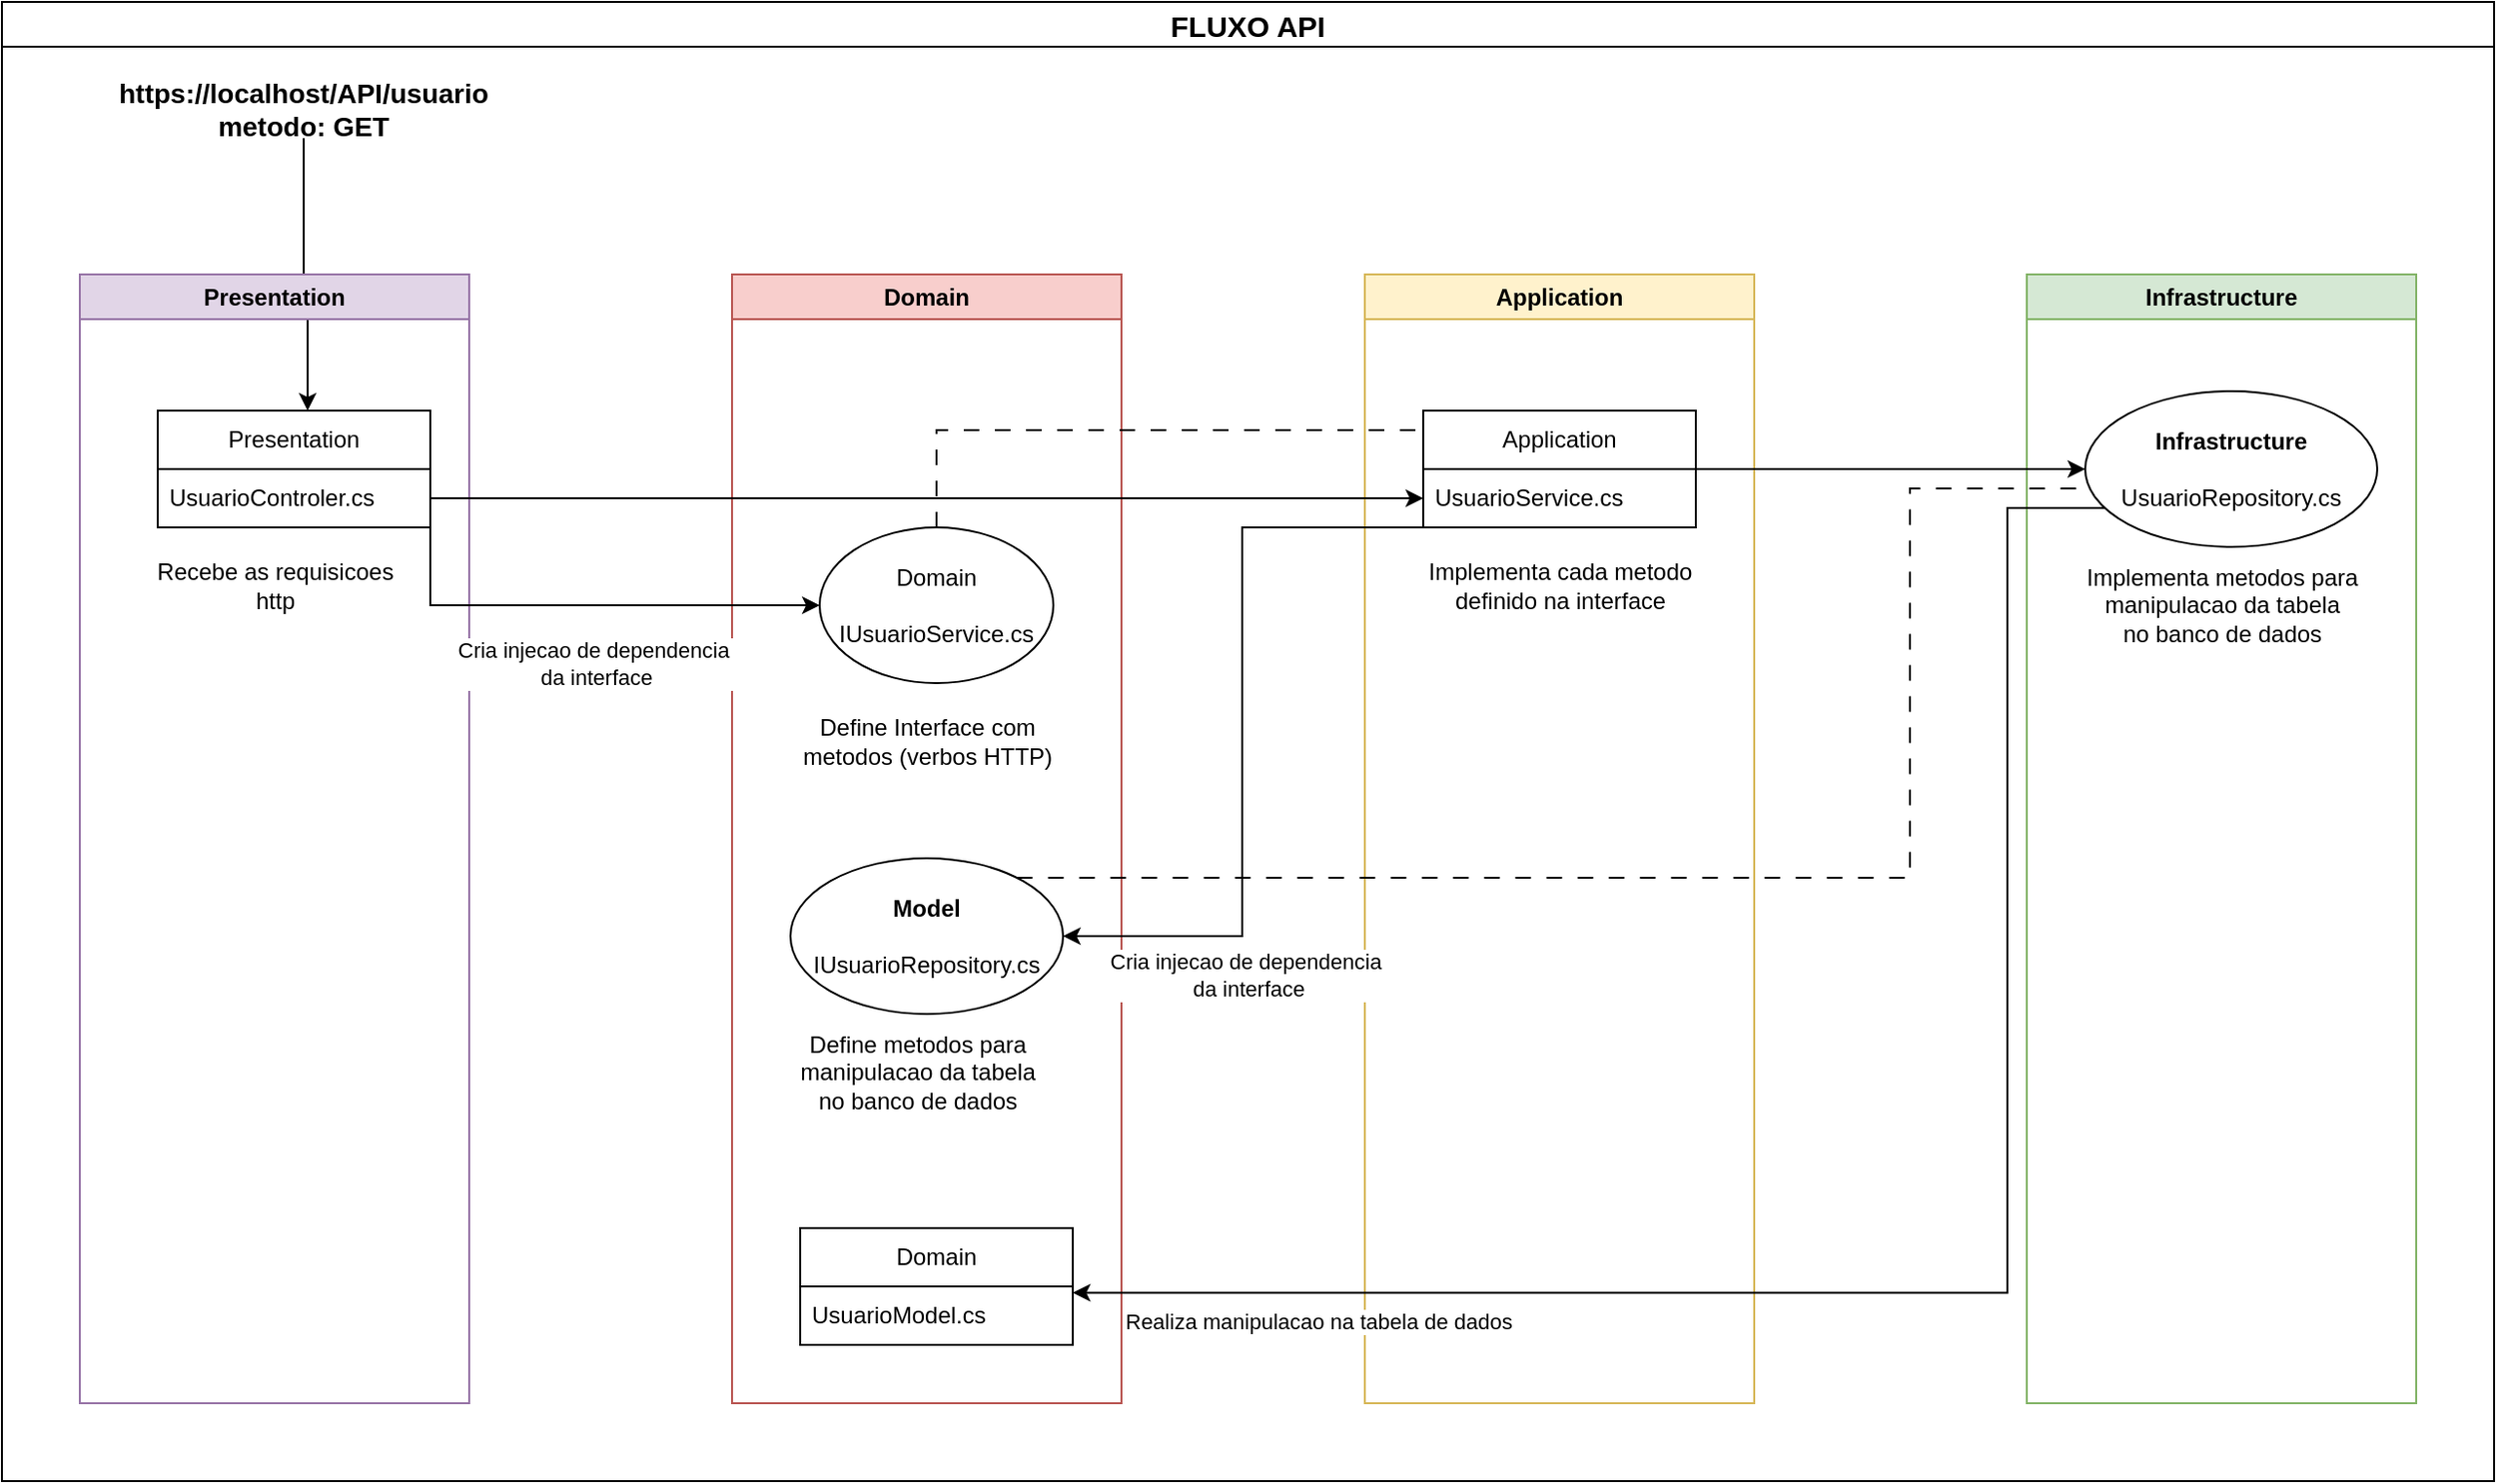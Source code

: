 <mxfile version="24.7.14">
  <diagram name="Page-1" id="_4uO2gtmc7-qXicQ9ZDp">
    <mxGraphModel dx="1687" dy="2025" grid="1" gridSize="10" guides="1" tooltips="1" connect="1" arrows="1" fold="1" page="1" pageScale="1" pageWidth="850" pageHeight="1100" math="0" shadow="0">
      <root>
        <mxCell id="0" />
        <mxCell id="1" parent="0" />
        <mxCell id="fK04wbwXrZtSwDWcRZAW-6" value="&lt;b&gt;&lt;font style=&quot;font-size: 14px;&quot;&gt;https://localhost/API/usuario&lt;br&gt;metodo: GET&lt;/font&gt;&lt;/b&gt;" style="text;html=1;align=center;verticalAlign=middle;whiteSpace=wrap;rounded=0;" vertex="1" parent="1">
          <mxGeometry x="180" y="10" width="190" height="30" as="geometry" />
        </mxCell>
        <mxCell id="fK04wbwXrZtSwDWcRZAW-10" style="edgeStyle=orthogonalEdgeStyle;rounded=0;orthogonalLoop=1;jettySize=auto;html=1;exitX=0.5;exitY=1;exitDx=0;exitDy=0;entryX=0.55;entryY=0;entryDx=0;entryDy=0;entryPerimeter=0;" edge="1" parent="1" source="fK04wbwXrZtSwDWcRZAW-6" target="fK04wbwXrZtSwDWcRZAW-8">
          <mxGeometry relative="1" as="geometry" />
        </mxCell>
        <mxCell id="fK04wbwXrZtSwDWcRZAW-20" value="Presentation" style="swimlane;whiteSpace=wrap;html=1;fillColor=#e1d5e7;strokeColor=#9673a6;" vertex="1" parent="1">
          <mxGeometry x="160" y="110" width="200" height="580" as="geometry" />
        </mxCell>
        <mxCell id="fK04wbwXrZtSwDWcRZAW-8" value="Presentation" style="swimlane;fontStyle=0;childLayout=stackLayout;horizontal=1;startSize=30;horizontalStack=0;resizeParent=1;resizeParentMax=0;resizeLast=0;collapsible=1;marginBottom=0;whiteSpace=wrap;html=1;" vertex="1" parent="fK04wbwXrZtSwDWcRZAW-20">
          <mxGeometry x="40" y="70" width="140" height="60" as="geometry" />
        </mxCell>
        <mxCell id="fK04wbwXrZtSwDWcRZAW-9" value="UsuarioControler.cs" style="text;strokeColor=none;fillColor=none;align=left;verticalAlign=middle;spacingLeft=4;spacingRight=4;overflow=hidden;points=[[0,0.5],[1,0.5]];portConstraint=eastwest;rotatable=0;whiteSpace=wrap;html=1;" vertex="1" parent="fK04wbwXrZtSwDWcRZAW-8">
          <mxGeometry y="30" width="140" height="30" as="geometry" />
        </mxCell>
        <mxCell id="fK04wbwXrZtSwDWcRZAW-33" value="Recebe as requisicoes&lt;br&gt;http" style="text;html=1;align=center;verticalAlign=middle;resizable=0;points=[];autosize=1;strokeColor=none;fillColor=none;" vertex="1" parent="fK04wbwXrZtSwDWcRZAW-20">
          <mxGeometry x="30" y="140" width="140" height="40" as="geometry" />
        </mxCell>
        <mxCell id="fK04wbwXrZtSwDWcRZAW-21" value="Domain" style="swimlane;whiteSpace=wrap;html=1;fillColor=#f8cecc;strokeColor=#b85450;" vertex="1" parent="1">
          <mxGeometry x="495" y="110" width="200" height="580" as="geometry" />
        </mxCell>
        <mxCell id="fK04wbwXrZtSwDWcRZAW-26" value="&lt;span style=&quot;font-weight: 700;&quot;&gt;Model&lt;/span&gt;&lt;br&gt;&lt;br&gt;IUsuarioRepository.cs" style="ellipse;whiteSpace=wrap;html=1;" vertex="1" parent="fK04wbwXrZtSwDWcRZAW-21">
          <mxGeometry x="30" y="300" width="140" height="80" as="geometry" />
        </mxCell>
        <mxCell id="fK04wbwXrZtSwDWcRZAW-27" value="Define metodos para&lt;br&gt;manipulacao da tabela&lt;br&gt;no banco de dados" style="text;html=1;align=center;verticalAlign=middle;resizable=0;points=[];autosize=1;strokeColor=none;fillColor=none;" vertex="1" parent="fK04wbwXrZtSwDWcRZAW-21">
          <mxGeometry x="25" y="380" width="140" height="60" as="geometry" />
        </mxCell>
        <mxCell id="fK04wbwXrZtSwDWcRZAW-11" value="Domain&lt;br&gt;&lt;br&gt;IUsuarioService.cs" style="ellipse;whiteSpace=wrap;html=1;" vertex="1" parent="fK04wbwXrZtSwDWcRZAW-21">
          <mxGeometry x="45" y="130" width="120" height="80" as="geometry" />
        </mxCell>
        <mxCell id="fK04wbwXrZtSwDWcRZAW-13" value="Define Interface com&lt;br&gt;metodos (verbos HTTP)" style="text;html=1;align=center;verticalAlign=middle;resizable=0;points=[];autosize=1;strokeColor=none;fillColor=none;" vertex="1" parent="fK04wbwXrZtSwDWcRZAW-21">
          <mxGeometry x="25" y="220" width="150" height="40" as="geometry" />
        </mxCell>
        <mxCell id="fK04wbwXrZtSwDWcRZAW-2" value="Domain" style="swimlane;fontStyle=0;childLayout=stackLayout;horizontal=1;startSize=30;horizontalStack=0;resizeParent=1;resizeParentMax=0;resizeLast=0;collapsible=1;marginBottom=0;whiteSpace=wrap;html=1;" vertex="1" parent="fK04wbwXrZtSwDWcRZAW-21">
          <mxGeometry x="35" y="490" width="140" height="60" as="geometry" />
        </mxCell>
        <mxCell id="fK04wbwXrZtSwDWcRZAW-3" value="UsuarioModel.cs" style="text;strokeColor=none;fillColor=none;align=left;verticalAlign=middle;spacingLeft=4;spacingRight=4;overflow=hidden;points=[[0,0.5],[1,0.5]];portConstraint=eastwest;rotatable=0;whiteSpace=wrap;html=1;" vertex="1" parent="fK04wbwXrZtSwDWcRZAW-2">
          <mxGeometry y="30" width="140" height="30" as="geometry" />
        </mxCell>
        <mxCell id="fK04wbwXrZtSwDWcRZAW-22" value="Application" style="swimlane;whiteSpace=wrap;html=1;fillColor=#fff2cc;strokeColor=#d6b656;" vertex="1" parent="1">
          <mxGeometry x="820" y="110" width="200" height="580" as="geometry" />
        </mxCell>
        <mxCell id="fK04wbwXrZtSwDWcRZAW-17" value="Application" style="swimlane;fontStyle=0;childLayout=stackLayout;horizontal=1;startSize=30;horizontalStack=0;resizeParent=1;resizeParentMax=0;resizeLast=0;collapsible=1;marginBottom=0;whiteSpace=wrap;html=1;" vertex="1" parent="fK04wbwXrZtSwDWcRZAW-22">
          <mxGeometry x="30" y="70" width="140" height="60" as="geometry" />
        </mxCell>
        <mxCell id="fK04wbwXrZtSwDWcRZAW-18" value="&lt;span style=&quot;text-align: center;&quot;&gt;UsuarioService.cs&lt;/span&gt;" style="text;strokeColor=none;fillColor=none;align=left;verticalAlign=middle;spacingLeft=4;spacingRight=4;overflow=hidden;points=[[0,0.5],[1,0.5]];portConstraint=eastwest;rotatable=0;whiteSpace=wrap;html=1;" vertex="1" parent="fK04wbwXrZtSwDWcRZAW-17">
          <mxGeometry y="30" width="140" height="30" as="geometry" />
        </mxCell>
        <mxCell id="fK04wbwXrZtSwDWcRZAW-16" value="Implementa cada metodo&lt;br&gt;definido na interface" style="text;html=1;align=center;verticalAlign=middle;resizable=0;points=[];autosize=1;strokeColor=none;fillColor=none;" vertex="1" parent="fK04wbwXrZtSwDWcRZAW-22">
          <mxGeometry x="20" y="140" width="160" height="40" as="geometry" />
        </mxCell>
        <mxCell id="fK04wbwXrZtSwDWcRZAW-23" value="Infrastructure" style="swimlane;whiteSpace=wrap;html=1;fillColor=#d5e8d4;strokeColor=#82b366;" vertex="1" parent="1">
          <mxGeometry x="1160" y="110" width="200" height="580" as="geometry" />
        </mxCell>
        <mxCell id="fK04wbwXrZtSwDWcRZAW-24" value="&lt;span style=&quot;font-weight: 700;&quot;&gt;Infrastructure&lt;/span&gt;&lt;br&gt;&lt;br&gt;UsuarioRepository.cs" style="ellipse;whiteSpace=wrap;html=1;" vertex="1" parent="fK04wbwXrZtSwDWcRZAW-23">
          <mxGeometry x="30" y="60" width="150" height="80" as="geometry" />
        </mxCell>
        <mxCell id="fK04wbwXrZtSwDWcRZAW-25" value="Implementa metodos para&lt;br&gt;manipulacao da tabela&lt;br&gt;no banco de dados" style="text;html=1;align=center;verticalAlign=middle;resizable=0;points=[];autosize=1;strokeColor=none;fillColor=none;" vertex="1" parent="fK04wbwXrZtSwDWcRZAW-23">
          <mxGeometry x="20" y="140" width="160" height="60" as="geometry" />
        </mxCell>
        <mxCell id="fK04wbwXrZtSwDWcRZAW-31" style="edgeStyle=orthogonalEdgeStyle;rounded=0;orthogonalLoop=1;jettySize=auto;html=1;" edge="1" parent="1" source="fK04wbwXrZtSwDWcRZAW-9" target="fK04wbwXrZtSwDWcRZAW-18">
          <mxGeometry relative="1" as="geometry" />
        </mxCell>
        <mxCell id="fK04wbwXrZtSwDWcRZAW-32" style="edgeStyle=orthogonalEdgeStyle;rounded=0;orthogonalLoop=1;jettySize=auto;html=1;entryX=0;entryY=0.5;entryDx=0;entryDy=0;" edge="1" parent="1" source="fK04wbwXrZtSwDWcRZAW-9" target="fK04wbwXrZtSwDWcRZAW-11">
          <mxGeometry relative="1" as="geometry">
            <Array as="points">
              <mxPoint x="340" y="280" />
            </Array>
          </mxGeometry>
        </mxCell>
        <mxCell id="fK04wbwXrZtSwDWcRZAW-34" value="Cria injecao de dependencia&amp;nbsp;&lt;br&gt;da interface" style="edgeLabel;html=1;align=center;verticalAlign=middle;resizable=0;points=[];" vertex="1" connectable="0" parent="fK04wbwXrZtSwDWcRZAW-32">
          <mxGeometry x="0.135" y="3" relative="1" as="geometry">
            <mxPoint x="-11" y="33" as="offset" />
          </mxGeometry>
        </mxCell>
        <mxCell id="fK04wbwXrZtSwDWcRZAW-35" style="edgeStyle=orthogonalEdgeStyle;rounded=0;orthogonalLoop=1;jettySize=auto;html=1;entryX=1;entryY=0.5;entryDx=0;entryDy=0;" edge="1" parent="1" source="fK04wbwXrZtSwDWcRZAW-18" target="fK04wbwXrZtSwDWcRZAW-26">
          <mxGeometry relative="1" as="geometry">
            <Array as="points">
              <mxPoint x="757" y="240" />
              <mxPoint x="757" y="450" />
            </Array>
          </mxGeometry>
        </mxCell>
        <mxCell id="fK04wbwXrZtSwDWcRZAW-36" value="Cria injecao de dependencia&amp;nbsp;&lt;br&gt;da interface" style="edgeLabel;html=1;align=center;verticalAlign=middle;resizable=0;points=[];" vertex="1" connectable="0" parent="1">
          <mxGeometry x="760.001" y="470.0" as="geometry" />
        </mxCell>
        <mxCell id="fK04wbwXrZtSwDWcRZAW-37" style="edgeStyle=orthogonalEdgeStyle;rounded=0;orthogonalLoop=1;jettySize=auto;html=1;entryX=0;entryY=0.5;entryDx=0;entryDy=0;" edge="1" parent="1" source="fK04wbwXrZtSwDWcRZAW-17" target="fK04wbwXrZtSwDWcRZAW-24">
          <mxGeometry relative="1" as="geometry" />
        </mxCell>
        <mxCell id="fK04wbwXrZtSwDWcRZAW-38" style="edgeStyle=orthogonalEdgeStyle;rounded=0;orthogonalLoop=1;jettySize=auto;html=1;entryX=1;entryY=0.108;entryDx=0;entryDy=0;entryPerimeter=0;" edge="1" parent="1" source="fK04wbwXrZtSwDWcRZAW-24" target="fK04wbwXrZtSwDWcRZAW-3">
          <mxGeometry relative="1" as="geometry">
            <Array as="points">
              <mxPoint x="1150" y="230" />
              <mxPoint x="1150" y="633" />
            </Array>
          </mxGeometry>
        </mxCell>
        <mxCell id="fK04wbwXrZtSwDWcRZAW-39" value="Realiza manipulacao na tabela de dados" style="edgeLabel;html=1;align=center;verticalAlign=middle;resizable=0;points=[];" vertex="1" connectable="0" parent="1">
          <mxGeometry x="780.0" y="650.0" as="geometry">
            <mxPoint x="16" y="-2" as="offset" />
          </mxGeometry>
        </mxCell>
        <mxCell id="fK04wbwXrZtSwDWcRZAW-40" style="edgeStyle=orthogonalEdgeStyle;rounded=0;orthogonalLoop=1;jettySize=auto;html=1;entryX=0;entryY=0;entryDx=0;entryDy=0;endArrow=none;endFill=0;dashed=1;dashPattern=8 8;" edge="1" parent="1" source="fK04wbwXrZtSwDWcRZAW-11" target="fK04wbwXrZtSwDWcRZAW-17">
          <mxGeometry relative="1" as="geometry">
            <Array as="points">
              <mxPoint x="600" y="190" />
              <mxPoint x="850" y="190" />
            </Array>
          </mxGeometry>
        </mxCell>
        <mxCell id="fK04wbwXrZtSwDWcRZAW-41" style="edgeStyle=orthogonalEdgeStyle;rounded=0;orthogonalLoop=1;jettySize=auto;html=1;endArrow=none;endFill=0;dashed=1;dashPattern=8 8;" edge="1" parent="1" source="fK04wbwXrZtSwDWcRZAW-26" target="fK04wbwXrZtSwDWcRZAW-24">
          <mxGeometry relative="1" as="geometry">
            <Array as="points">
              <mxPoint x="1100" y="420" />
              <mxPoint x="1100" y="220" />
            </Array>
          </mxGeometry>
        </mxCell>
        <mxCell id="fK04wbwXrZtSwDWcRZAW-42" value="&lt;font style=&quot;font-size: 15px;&quot;&gt;FLUXO API&lt;/font&gt;" style="swimlane;whiteSpace=wrap;html=1;" vertex="1" parent="1">
          <mxGeometry x="120" y="-30" width="1280" height="760" as="geometry" />
        </mxCell>
      </root>
    </mxGraphModel>
  </diagram>
</mxfile>
